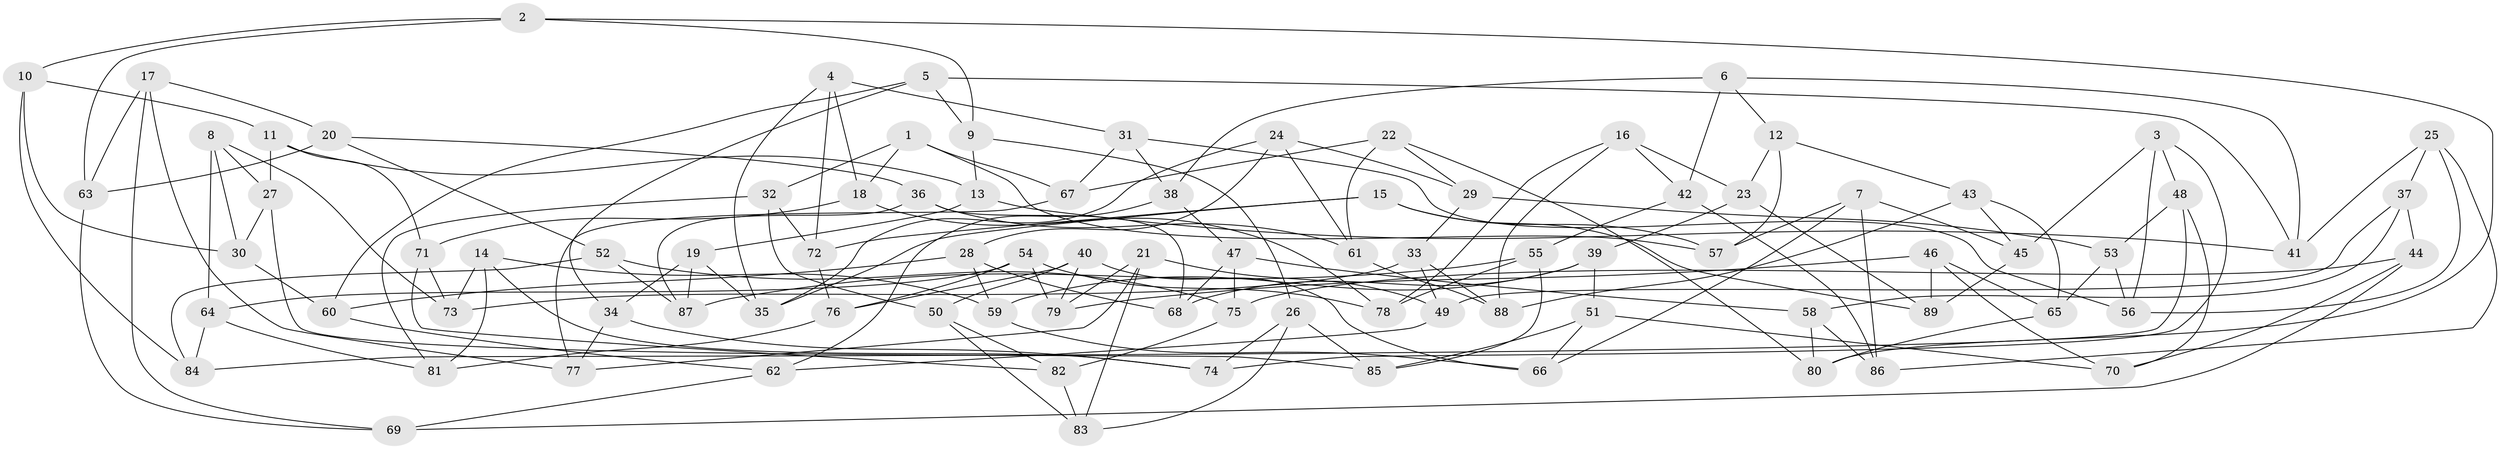 // coarse degree distribution, {6: 0.6274509803921569, 4: 0.29411764705882354, 5: 0.0784313725490196}
// Generated by graph-tools (version 1.1) at 2025/42/03/06/25 10:42:24]
// undirected, 89 vertices, 178 edges
graph export_dot {
graph [start="1"]
  node [color=gray90,style=filled];
  1;
  2;
  3;
  4;
  5;
  6;
  7;
  8;
  9;
  10;
  11;
  12;
  13;
  14;
  15;
  16;
  17;
  18;
  19;
  20;
  21;
  22;
  23;
  24;
  25;
  26;
  27;
  28;
  29;
  30;
  31;
  32;
  33;
  34;
  35;
  36;
  37;
  38;
  39;
  40;
  41;
  42;
  43;
  44;
  45;
  46;
  47;
  48;
  49;
  50;
  51;
  52;
  53;
  54;
  55;
  56;
  57;
  58;
  59;
  60;
  61;
  62;
  63;
  64;
  65;
  66;
  67;
  68;
  69;
  70;
  71;
  72;
  73;
  74;
  75;
  76;
  77;
  78;
  79;
  80;
  81;
  82;
  83;
  84;
  85;
  86;
  87;
  88;
  89;
  1 -- 32;
  1 -- 67;
  1 -- 18;
  1 -- 57;
  2 -- 9;
  2 -- 63;
  2 -- 80;
  2 -- 10;
  3 -- 56;
  3 -- 45;
  3 -- 74;
  3 -- 48;
  4 -- 35;
  4 -- 31;
  4 -- 72;
  4 -- 18;
  5 -- 9;
  5 -- 60;
  5 -- 34;
  5 -- 41;
  6 -- 42;
  6 -- 38;
  6 -- 41;
  6 -- 12;
  7 -- 66;
  7 -- 86;
  7 -- 57;
  7 -- 45;
  8 -- 64;
  8 -- 30;
  8 -- 73;
  8 -- 27;
  9 -- 13;
  9 -- 26;
  10 -- 84;
  10 -- 30;
  10 -- 11;
  11 -- 71;
  11 -- 13;
  11 -- 27;
  12 -- 23;
  12 -- 57;
  12 -- 43;
  13 -- 19;
  13 -- 41;
  14 -- 81;
  14 -- 59;
  14 -- 74;
  14 -- 73;
  15 -- 35;
  15 -- 72;
  15 -- 57;
  15 -- 89;
  16 -- 42;
  16 -- 23;
  16 -- 78;
  16 -- 88;
  17 -- 77;
  17 -- 20;
  17 -- 63;
  17 -- 69;
  18 -- 71;
  18 -- 78;
  19 -- 34;
  19 -- 87;
  19 -- 35;
  20 -- 63;
  20 -- 36;
  20 -- 52;
  21 -- 79;
  21 -- 49;
  21 -- 77;
  21 -- 83;
  22 -- 61;
  22 -- 29;
  22 -- 67;
  22 -- 80;
  23 -- 39;
  23 -- 89;
  24 -- 35;
  24 -- 29;
  24 -- 28;
  24 -- 61;
  25 -- 37;
  25 -- 56;
  25 -- 86;
  25 -- 41;
  26 -- 85;
  26 -- 74;
  26 -- 83;
  27 -- 30;
  27 -- 85;
  28 -- 68;
  28 -- 59;
  28 -- 60;
  29 -- 33;
  29 -- 53;
  30 -- 60;
  31 -- 38;
  31 -- 67;
  31 -- 56;
  32 -- 50;
  32 -- 81;
  32 -- 72;
  33 -- 73;
  33 -- 88;
  33 -- 49;
  34 -- 77;
  34 -- 74;
  36 -- 87;
  36 -- 61;
  36 -- 68;
  37 -- 49;
  37 -- 44;
  37 -- 58;
  38 -- 62;
  38 -- 47;
  39 -- 59;
  39 -- 68;
  39 -- 51;
  40 -- 50;
  40 -- 66;
  40 -- 76;
  40 -- 79;
  42 -- 55;
  42 -- 86;
  43 -- 45;
  43 -- 88;
  43 -- 65;
  44 -- 69;
  44 -- 70;
  44 -- 75;
  45 -- 89;
  46 -- 79;
  46 -- 89;
  46 -- 65;
  46 -- 70;
  47 -- 68;
  47 -- 58;
  47 -- 75;
  48 -- 53;
  48 -- 84;
  48 -- 70;
  49 -- 62;
  50 -- 83;
  50 -- 82;
  51 -- 66;
  51 -- 70;
  51 -- 85;
  52 -- 75;
  52 -- 84;
  52 -- 87;
  53 -- 56;
  53 -- 65;
  54 -- 64;
  54 -- 79;
  54 -- 78;
  54 -- 76;
  55 -- 85;
  55 -- 87;
  55 -- 78;
  58 -- 80;
  58 -- 86;
  59 -- 66;
  60 -- 62;
  61 -- 88;
  62 -- 69;
  63 -- 69;
  64 -- 81;
  64 -- 84;
  65 -- 80;
  67 -- 77;
  71 -- 82;
  71 -- 73;
  72 -- 76;
  75 -- 82;
  76 -- 81;
  82 -- 83;
}
